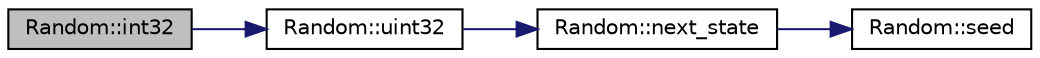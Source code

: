 digraph "Random::int32"
{
 // INTERACTIVE_SVG=YES
  edge [fontname="Helvetica",fontsize="10",labelfontname="Helvetica",labelfontsize="10"];
  node [fontname="Helvetica",fontsize="10",shape=record];
  rankdir="LR";
  Node1 [label="Random::int32",height=0.2,width=0.4,color="black", fillcolor="grey75", style="filled", fontcolor="black"];
  Node1 -> Node2 [color="midnightblue",fontsize="10",style="solid",fontname="Helvetica"];
  Node2 [label="Random::uint32",height=0.2,width=0.4,color="black", fillcolor="white", style="filled",URL="$d2/de7/class_random.html#a3454fd5279575930016836b6d1b9e2c2"];
  Node2 -> Node3 [color="midnightblue",fontsize="10",style="solid",fontname="Helvetica"];
  Node3 [label="Random::next_state",height=0.2,width=0.4,color="black", fillcolor="white", style="filled",URL="$d2/de7/class_random.html#ac393d6d99346ceabb5a2d1aa5f5310e4"];
  Node3 -> Node4 [color="midnightblue",fontsize="10",style="solid",fontname="Helvetica"];
  Node4 [label="Random::seed",height=0.2,width=0.4,color="black", fillcolor="white", style="filled",URL="$d2/de7/class_random.html#a955e6ddb29a299e1e5d2be5dc2b3d32c"];
}
